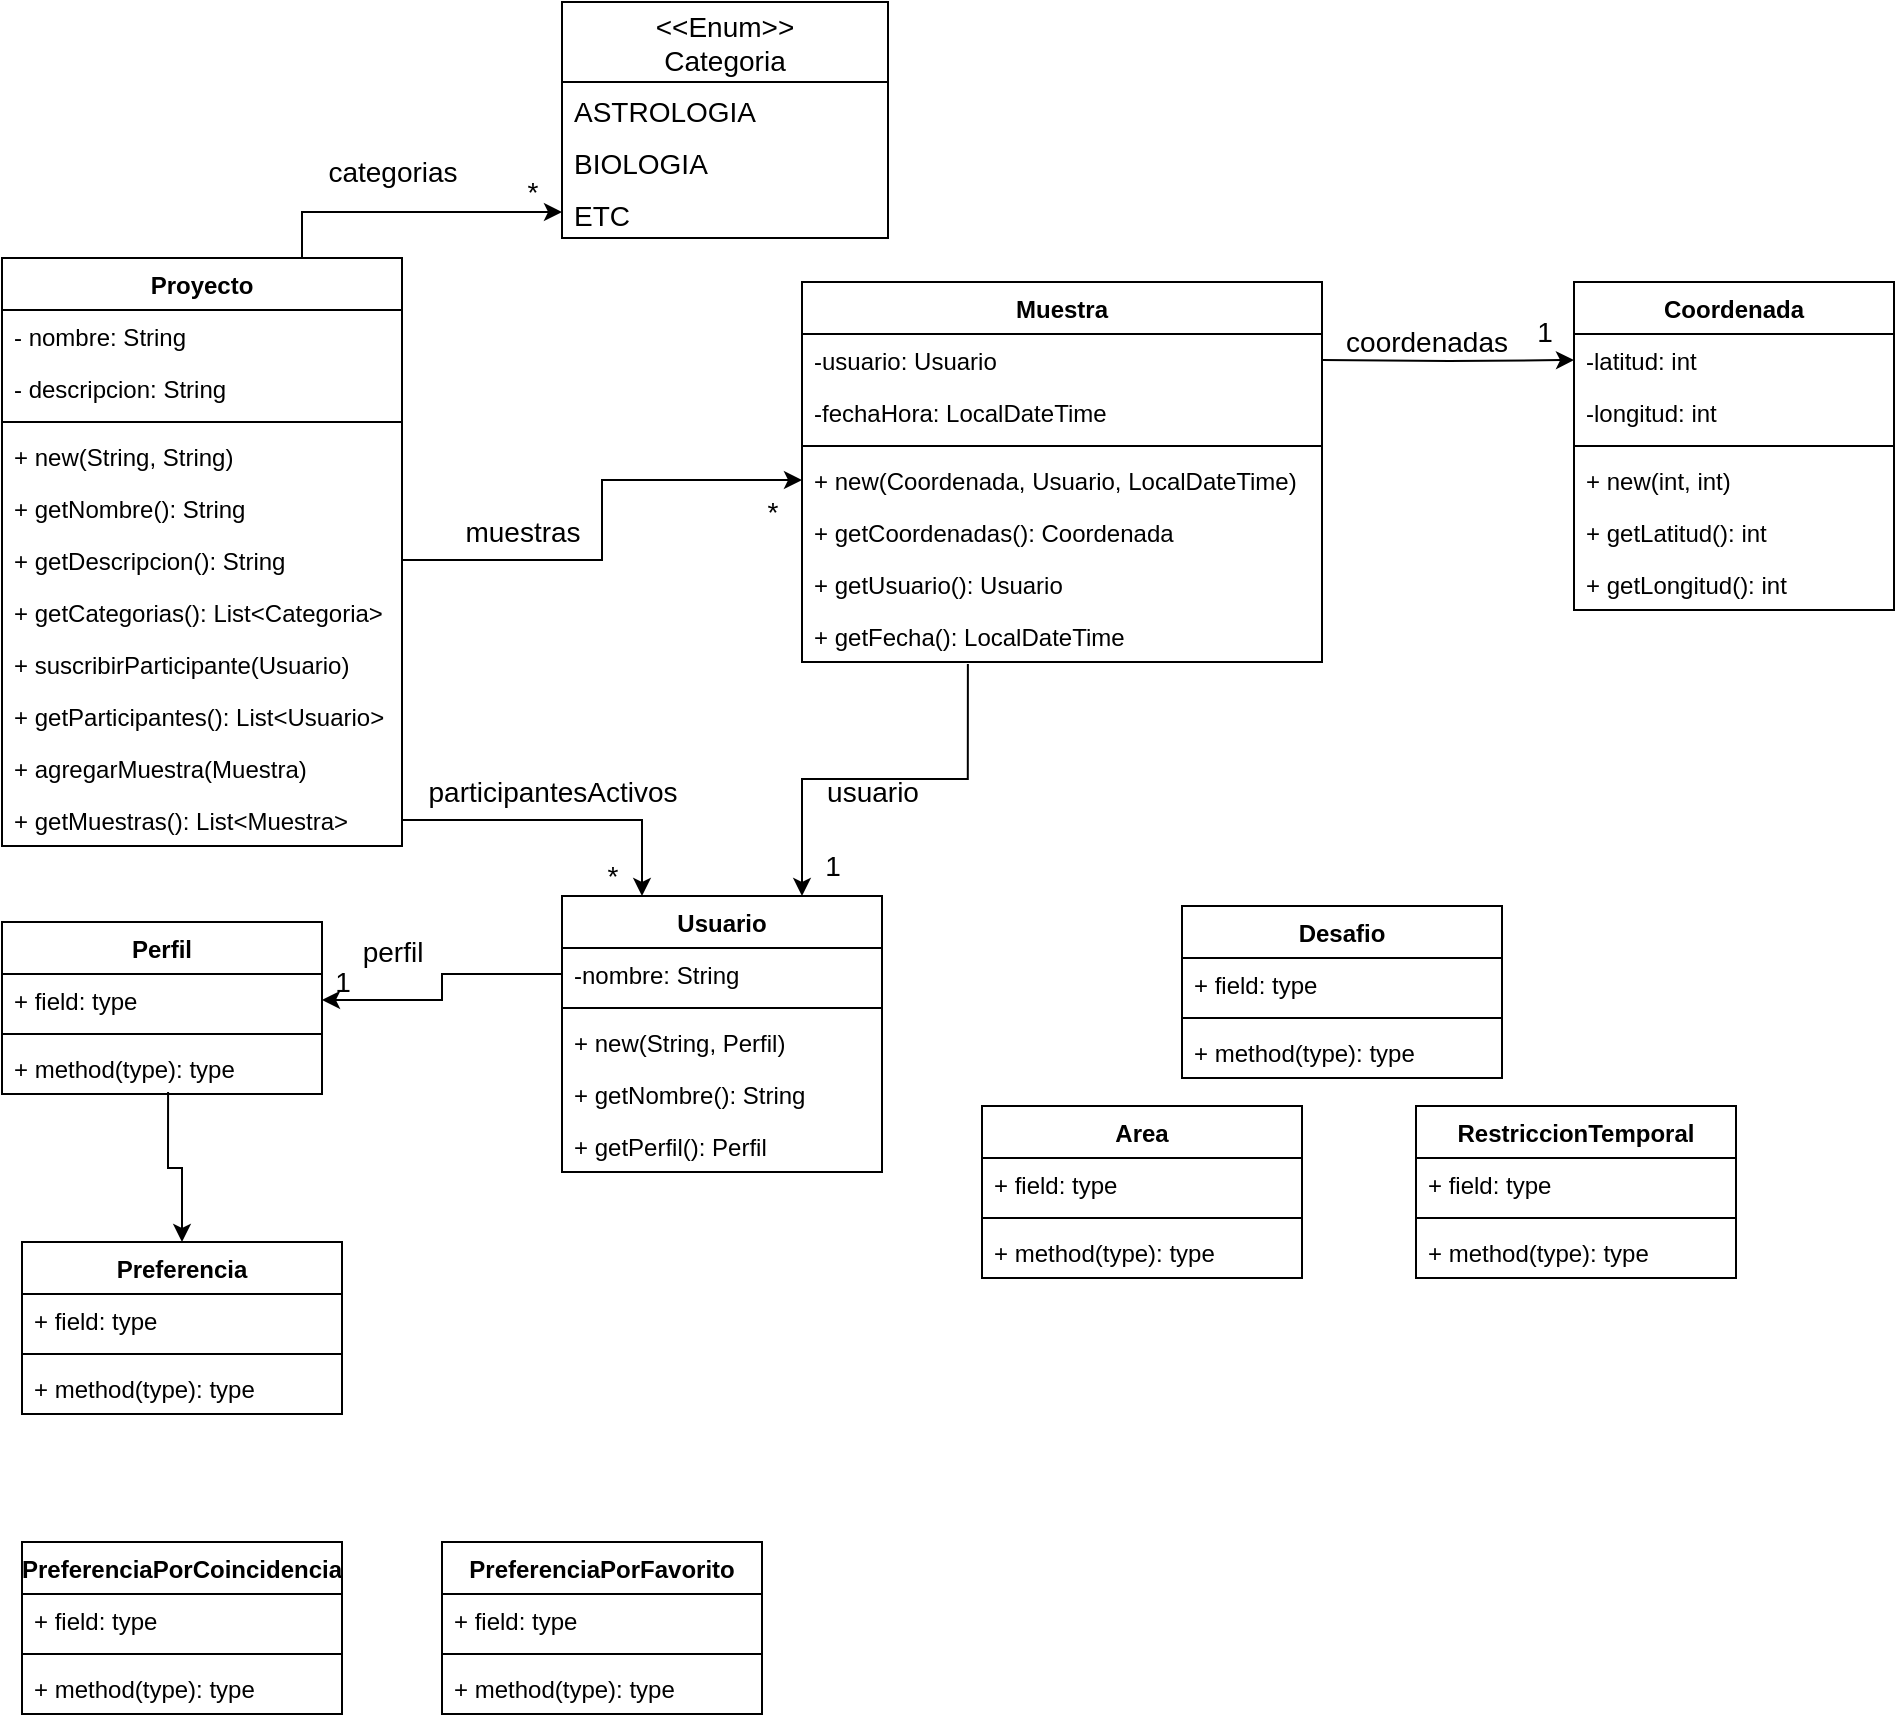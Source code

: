 <mxfile version="20.4.1" type="github">
  <diagram id="KmRj2S9HEu08IqQqdeHc" name="Página-1">
    <mxGraphModel dx="1775" dy="1619" grid="1" gridSize="10" guides="1" tooltips="1" connect="1" arrows="1" fold="1" page="1" pageScale="1" pageWidth="827" pageHeight="1169" math="0" shadow="0">
      <root>
        <mxCell id="0" />
        <mxCell id="1" parent="0" />
        <mxCell id="Svo0fe66QaVzvrl2pAgv-30" style="edgeStyle=orthogonalEdgeStyle;rounded=0;orthogonalLoop=1;jettySize=auto;html=1;exitX=0.75;exitY=0;exitDx=0;exitDy=0;entryX=0;entryY=0.5;entryDx=0;entryDy=0;fontSize=14;" edge="1" parent="1" source="WL6uEssawxtjkzLemfTM-1" target="Svo0fe66QaVzvrl2pAgv-72">
          <mxGeometry relative="1" as="geometry">
            <mxPoint x="420" y="-24" as="targetPoint" />
          </mxGeometry>
        </mxCell>
        <mxCell id="WL6uEssawxtjkzLemfTM-1" value="Proyecto" style="swimlane;fontStyle=1;align=center;verticalAlign=top;childLayout=stackLayout;horizontal=1;startSize=26;horizontalStack=0;resizeParent=1;resizeParentMax=0;resizeLast=0;collapsible=1;marginBottom=0;" parent="1" vertex="1">
          <mxGeometry x="-60" y="-52" width="200" height="294" as="geometry" />
        </mxCell>
        <mxCell id="WL6uEssawxtjkzLemfTM-2" value="- nombre: String" style="text;strokeColor=none;fillColor=none;align=left;verticalAlign=top;spacingLeft=4;spacingRight=4;overflow=hidden;rotatable=0;points=[[0,0.5],[1,0.5]];portConstraint=eastwest;" parent="WL6uEssawxtjkzLemfTM-1" vertex="1">
          <mxGeometry y="26" width="200" height="26" as="geometry" />
        </mxCell>
        <mxCell id="WL6uEssawxtjkzLemfTM-20" value="- descripcion: String" style="text;strokeColor=none;fillColor=none;align=left;verticalAlign=top;spacingLeft=4;spacingRight=4;overflow=hidden;rotatable=0;points=[[0,0.5],[1,0.5]];portConstraint=eastwest;" parent="WL6uEssawxtjkzLemfTM-1" vertex="1">
          <mxGeometry y="52" width="200" height="26" as="geometry" />
        </mxCell>
        <mxCell id="WL6uEssawxtjkzLemfTM-3" value="" style="line;strokeWidth=1;fillColor=none;align=left;verticalAlign=middle;spacingTop=-1;spacingLeft=3;spacingRight=3;rotatable=0;labelPosition=right;points=[];portConstraint=eastwest;strokeColor=inherit;" parent="WL6uEssawxtjkzLemfTM-1" vertex="1">
          <mxGeometry y="78" width="200" height="8" as="geometry" />
        </mxCell>
        <mxCell id="WL6uEssawxtjkzLemfTM-4" value="+ new(String, String)" style="text;strokeColor=none;fillColor=none;align=left;verticalAlign=top;spacingLeft=4;spacingRight=4;overflow=hidden;rotatable=0;points=[[0,0.5],[1,0.5]];portConstraint=eastwest;" parent="WL6uEssawxtjkzLemfTM-1" vertex="1">
          <mxGeometry y="86" width="200" height="26" as="geometry" />
        </mxCell>
        <mxCell id="Svo0fe66QaVzvrl2pAgv-48" value="+ getNombre(): String" style="text;strokeColor=none;fillColor=none;align=left;verticalAlign=top;spacingLeft=4;spacingRight=4;overflow=hidden;rotatable=0;points=[[0,0.5],[1,0.5]];portConstraint=eastwest;" vertex="1" parent="WL6uEssawxtjkzLemfTM-1">
          <mxGeometry y="112" width="200" height="26" as="geometry" />
        </mxCell>
        <mxCell id="Svo0fe66QaVzvrl2pAgv-49" value="+ getDescripcion(): String" style="text;strokeColor=none;fillColor=none;align=left;verticalAlign=top;spacingLeft=4;spacingRight=4;overflow=hidden;rotatable=0;points=[[0,0.5],[1,0.5]];portConstraint=eastwest;" vertex="1" parent="WL6uEssawxtjkzLemfTM-1">
          <mxGeometry y="138" width="200" height="26" as="geometry" />
        </mxCell>
        <mxCell id="Svo0fe66QaVzvrl2pAgv-50" value="+ getCategorias(): List&lt;Categoria&gt;" style="text;strokeColor=none;fillColor=none;align=left;verticalAlign=top;spacingLeft=4;spacingRight=4;overflow=hidden;rotatable=0;points=[[0,0.5],[1,0.5]];portConstraint=eastwest;" vertex="1" parent="WL6uEssawxtjkzLemfTM-1">
          <mxGeometry y="164" width="200" height="26" as="geometry" />
        </mxCell>
        <mxCell id="Svo0fe66QaVzvrl2pAgv-51" value="+ suscribirParticipante(Usuario)" style="text;strokeColor=none;fillColor=none;align=left;verticalAlign=top;spacingLeft=4;spacingRight=4;overflow=hidden;rotatable=0;points=[[0,0.5],[1,0.5]];portConstraint=eastwest;" vertex="1" parent="WL6uEssawxtjkzLemfTM-1">
          <mxGeometry y="190" width="200" height="26" as="geometry" />
        </mxCell>
        <mxCell id="Svo0fe66QaVzvrl2pAgv-53" value="+ getParticipantes(): List&lt;Usuario&gt;" style="text;strokeColor=none;fillColor=none;align=left;verticalAlign=top;spacingLeft=4;spacingRight=4;overflow=hidden;rotatable=0;points=[[0,0.5],[1,0.5]];portConstraint=eastwest;" vertex="1" parent="WL6uEssawxtjkzLemfTM-1">
          <mxGeometry y="216" width="200" height="26" as="geometry" />
        </mxCell>
        <mxCell id="Svo0fe66QaVzvrl2pAgv-52" value="+ agregarMuestra(Muestra)" style="text;strokeColor=none;fillColor=none;align=left;verticalAlign=top;spacingLeft=4;spacingRight=4;overflow=hidden;rotatable=0;points=[[0,0.5],[1,0.5]];portConstraint=eastwest;" vertex="1" parent="WL6uEssawxtjkzLemfTM-1">
          <mxGeometry y="242" width="200" height="26" as="geometry" />
        </mxCell>
        <mxCell id="Svo0fe66QaVzvrl2pAgv-54" value="+ getMuestras(): List&lt;Muestra&gt;" style="text;strokeColor=none;fillColor=none;align=left;verticalAlign=top;spacingLeft=4;spacingRight=4;overflow=hidden;rotatable=0;points=[[0,0.5],[1,0.5]];portConstraint=eastwest;" vertex="1" parent="WL6uEssawxtjkzLemfTM-1">
          <mxGeometry y="268" width="200" height="26" as="geometry" />
        </mxCell>
        <mxCell id="WL6uEssawxtjkzLemfTM-5" value="Usuario" style="swimlane;fontStyle=1;align=center;verticalAlign=top;childLayout=stackLayout;horizontal=1;startSize=26;horizontalStack=0;resizeParent=1;resizeParentMax=0;resizeLast=0;collapsible=1;marginBottom=0;" parent="1" vertex="1">
          <mxGeometry x="220" y="267" width="160" height="138" as="geometry" />
        </mxCell>
        <mxCell id="WL6uEssawxtjkzLemfTM-6" value="-nombre: String" style="text;strokeColor=none;fillColor=none;align=left;verticalAlign=top;spacingLeft=4;spacingRight=4;overflow=hidden;rotatable=0;points=[[0,0.5],[1,0.5]];portConstraint=eastwest;" parent="WL6uEssawxtjkzLemfTM-5" vertex="1">
          <mxGeometry y="26" width="160" height="26" as="geometry" />
        </mxCell>
        <mxCell id="WL6uEssawxtjkzLemfTM-7" value="" style="line;strokeWidth=1;fillColor=none;align=left;verticalAlign=middle;spacingTop=-1;spacingLeft=3;spacingRight=3;rotatable=0;labelPosition=right;points=[];portConstraint=eastwest;strokeColor=inherit;" parent="WL6uEssawxtjkzLemfTM-5" vertex="1">
          <mxGeometry y="52" width="160" height="8" as="geometry" />
        </mxCell>
        <mxCell id="WL6uEssawxtjkzLemfTM-8" value="+ new(String, Perfil)" style="text;strokeColor=none;fillColor=none;align=left;verticalAlign=top;spacingLeft=4;spacingRight=4;overflow=hidden;rotatable=0;points=[[0,0.5],[1,0.5]];portConstraint=eastwest;" parent="WL6uEssawxtjkzLemfTM-5" vertex="1">
          <mxGeometry y="60" width="160" height="26" as="geometry" />
        </mxCell>
        <mxCell id="Svo0fe66QaVzvrl2pAgv-76" value="+ getNombre(): String" style="text;strokeColor=none;fillColor=none;align=left;verticalAlign=top;spacingLeft=4;spacingRight=4;overflow=hidden;rotatable=0;points=[[0,0.5],[1,0.5]];portConstraint=eastwest;" vertex="1" parent="WL6uEssawxtjkzLemfTM-5">
          <mxGeometry y="86" width="160" height="26" as="geometry" />
        </mxCell>
        <mxCell id="Svo0fe66QaVzvrl2pAgv-77" value="+ getPerfil(): Perfil" style="text;strokeColor=none;fillColor=none;align=left;verticalAlign=top;spacingLeft=4;spacingRight=4;overflow=hidden;rotatable=0;points=[[0,0.5],[1,0.5]];portConstraint=eastwest;" vertex="1" parent="WL6uEssawxtjkzLemfTM-5">
          <mxGeometry y="112" width="160" height="26" as="geometry" />
        </mxCell>
        <mxCell id="WL6uEssawxtjkzLemfTM-9" value="Muestra" style="swimlane;fontStyle=1;align=center;verticalAlign=top;childLayout=stackLayout;horizontal=1;startSize=26;horizontalStack=0;resizeParent=1;resizeParentMax=0;resizeLast=0;collapsible=1;marginBottom=0;" parent="1" vertex="1">
          <mxGeometry x="340" y="-40" width="260" height="190" as="geometry" />
        </mxCell>
        <mxCell id="Svo0fe66QaVzvrl2pAgv-56" value="-usuario: Usuario" style="text;strokeColor=none;fillColor=none;align=left;verticalAlign=top;spacingLeft=4;spacingRight=4;overflow=hidden;rotatable=0;points=[[0,0.5],[1,0.5]];portConstraint=eastwest;" vertex="1" parent="WL6uEssawxtjkzLemfTM-9">
          <mxGeometry y="26" width="260" height="26" as="geometry" />
        </mxCell>
        <mxCell id="Svo0fe66QaVzvrl2pAgv-57" value="-fechaHora: LocalDateTime" style="text;strokeColor=none;fillColor=none;align=left;verticalAlign=top;spacingLeft=4;spacingRight=4;overflow=hidden;rotatable=0;points=[[0,0.5],[1,0.5]];portConstraint=eastwest;" vertex="1" parent="WL6uEssawxtjkzLemfTM-9">
          <mxGeometry y="52" width="260" height="26" as="geometry" />
        </mxCell>
        <mxCell id="WL6uEssawxtjkzLemfTM-11" value="" style="line;strokeWidth=1;fillColor=none;align=left;verticalAlign=middle;spacingTop=-1;spacingLeft=3;spacingRight=3;rotatable=0;labelPosition=right;points=[];portConstraint=eastwest;strokeColor=inherit;" parent="WL6uEssawxtjkzLemfTM-9" vertex="1">
          <mxGeometry y="78" width="260" height="8" as="geometry" />
        </mxCell>
        <mxCell id="WL6uEssawxtjkzLemfTM-12" value="+ new(Coordenada, Usuario, LocalDateTime)" style="text;strokeColor=none;fillColor=none;align=left;verticalAlign=top;spacingLeft=4;spacingRight=4;overflow=hidden;rotatable=0;points=[[0,0.5],[1,0.5]];portConstraint=eastwest;" parent="WL6uEssawxtjkzLemfTM-9" vertex="1">
          <mxGeometry y="86" width="260" height="26" as="geometry" />
        </mxCell>
        <mxCell id="Svo0fe66QaVzvrl2pAgv-58" value="+ getCoordenadas(): Coordenada" style="text;strokeColor=none;fillColor=none;align=left;verticalAlign=top;spacingLeft=4;spacingRight=4;overflow=hidden;rotatable=0;points=[[0,0.5],[1,0.5]];portConstraint=eastwest;" vertex="1" parent="WL6uEssawxtjkzLemfTM-9">
          <mxGeometry y="112" width="260" height="26" as="geometry" />
        </mxCell>
        <mxCell id="Svo0fe66QaVzvrl2pAgv-59" value="+ getUsuario(): Usuario" style="text;strokeColor=none;fillColor=none;align=left;verticalAlign=top;spacingLeft=4;spacingRight=4;overflow=hidden;rotatable=0;points=[[0,0.5],[1,0.5]];portConstraint=eastwest;" vertex="1" parent="WL6uEssawxtjkzLemfTM-9">
          <mxGeometry y="138" width="260" height="26" as="geometry" />
        </mxCell>
        <mxCell id="Svo0fe66QaVzvrl2pAgv-60" value="+ getFecha(): LocalDateTime" style="text;strokeColor=none;fillColor=none;align=left;verticalAlign=top;spacingLeft=4;spacingRight=4;overflow=hidden;rotatable=0;points=[[0,0.5],[1,0.5]];portConstraint=eastwest;" vertex="1" parent="WL6uEssawxtjkzLemfTM-9">
          <mxGeometry y="164" width="260" height="26" as="geometry" />
        </mxCell>
        <mxCell id="WL6uEssawxtjkzLemfTM-21" value="Coordenada" style="swimlane;fontStyle=1;align=center;verticalAlign=top;childLayout=stackLayout;horizontal=1;startSize=26;horizontalStack=0;resizeParent=1;resizeParentMax=0;resizeLast=0;collapsible=1;marginBottom=0;" parent="1" vertex="1">
          <mxGeometry x="726" y="-40" width="160" height="164" as="geometry" />
        </mxCell>
        <mxCell id="WL6uEssawxtjkzLemfTM-22" value="-latitud: int" style="text;strokeColor=none;fillColor=none;align=left;verticalAlign=top;spacingLeft=4;spacingRight=4;overflow=hidden;rotatable=0;points=[[0,0.5],[1,0.5]];portConstraint=eastwest;" parent="WL6uEssawxtjkzLemfTM-21" vertex="1">
          <mxGeometry y="26" width="160" height="26" as="geometry" />
        </mxCell>
        <mxCell id="Svo0fe66QaVzvrl2pAgv-65" value="-longitud: int" style="text;strokeColor=none;fillColor=none;align=left;verticalAlign=top;spacingLeft=4;spacingRight=4;overflow=hidden;rotatable=0;points=[[0,0.5],[1,0.5]];portConstraint=eastwest;" vertex="1" parent="WL6uEssawxtjkzLemfTM-21">
          <mxGeometry y="52" width="160" height="26" as="geometry" />
        </mxCell>
        <mxCell id="WL6uEssawxtjkzLemfTM-23" value="" style="line;strokeWidth=1;fillColor=none;align=left;verticalAlign=middle;spacingTop=-1;spacingLeft=3;spacingRight=3;rotatable=0;labelPosition=right;points=[];portConstraint=eastwest;strokeColor=inherit;" parent="WL6uEssawxtjkzLemfTM-21" vertex="1">
          <mxGeometry y="78" width="160" height="8" as="geometry" />
        </mxCell>
        <mxCell id="WL6uEssawxtjkzLemfTM-24" value="+ new(int, int)" style="text;strokeColor=none;fillColor=none;align=left;verticalAlign=top;spacingLeft=4;spacingRight=4;overflow=hidden;rotatable=0;points=[[0,0.5],[1,0.5]];portConstraint=eastwest;" parent="WL6uEssawxtjkzLemfTM-21" vertex="1">
          <mxGeometry y="86" width="160" height="26" as="geometry" />
        </mxCell>
        <mxCell id="Svo0fe66QaVzvrl2pAgv-66" value="+ getLatitud(): int" style="text;strokeColor=none;fillColor=none;align=left;verticalAlign=top;spacingLeft=4;spacingRight=4;overflow=hidden;rotatable=0;points=[[0,0.5],[1,0.5]];portConstraint=eastwest;" vertex="1" parent="WL6uEssawxtjkzLemfTM-21">
          <mxGeometry y="112" width="160" height="26" as="geometry" />
        </mxCell>
        <mxCell id="Svo0fe66QaVzvrl2pAgv-67" value="+ getLongitud(): int" style="text;strokeColor=none;fillColor=none;align=left;verticalAlign=top;spacingLeft=4;spacingRight=4;overflow=hidden;rotatable=0;points=[[0,0.5],[1,0.5]];portConstraint=eastwest;" vertex="1" parent="WL6uEssawxtjkzLemfTM-21">
          <mxGeometry y="138" width="160" height="26" as="geometry" />
        </mxCell>
        <mxCell id="WL6uEssawxtjkzLemfTM-26" value="Perfil" style="swimlane;fontStyle=1;align=center;verticalAlign=top;childLayout=stackLayout;horizontal=1;startSize=26;horizontalStack=0;resizeParent=1;resizeParentMax=0;resizeLast=0;collapsible=1;marginBottom=0;" parent="1" vertex="1">
          <mxGeometry x="-60" y="280" width="160" height="86" as="geometry" />
        </mxCell>
        <mxCell id="WL6uEssawxtjkzLemfTM-27" value="+ field: type" style="text;strokeColor=none;fillColor=none;align=left;verticalAlign=top;spacingLeft=4;spacingRight=4;overflow=hidden;rotatable=0;points=[[0,0.5],[1,0.5]];portConstraint=eastwest;" parent="WL6uEssawxtjkzLemfTM-26" vertex="1">
          <mxGeometry y="26" width="160" height="26" as="geometry" />
        </mxCell>
        <mxCell id="WL6uEssawxtjkzLemfTM-28" value="" style="line;strokeWidth=1;fillColor=none;align=left;verticalAlign=middle;spacingTop=-1;spacingLeft=3;spacingRight=3;rotatable=0;labelPosition=right;points=[];portConstraint=eastwest;strokeColor=inherit;" parent="WL6uEssawxtjkzLemfTM-26" vertex="1">
          <mxGeometry y="52" width="160" height="8" as="geometry" />
        </mxCell>
        <mxCell id="WL6uEssawxtjkzLemfTM-29" value="+ method(type): type" style="text;strokeColor=none;fillColor=none;align=left;verticalAlign=top;spacingLeft=4;spacingRight=4;overflow=hidden;rotatable=0;points=[[0,0.5],[1,0.5]];portConstraint=eastwest;" parent="WL6uEssawxtjkzLemfTM-26" vertex="1">
          <mxGeometry y="60" width="160" height="26" as="geometry" />
        </mxCell>
        <mxCell id="WL6uEssawxtjkzLemfTM-30" value="Preferencia" style="swimlane;fontStyle=1;align=center;verticalAlign=top;childLayout=stackLayout;horizontal=1;startSize=26;horizontalStack=0;resizeParent=1;resizeParentMax=0;resizeLast=0;collapsible=1;marginBottom=0;" parent="1" vertex="1">
          <mxGeometry x="-50" y="440" width="160" height="86" as="geometry" />
        </mxCell>
        <mxCell id="WL6uEssawxtjkzLemfTM-31" value="+ field: type" style="text;strokeColor=none;fillColor=none;align=left;verticalAlign=top;spacingLeft=4;spacingRight=4;overflow=hidden;rotatable=0;points=[[0,0.5],[1,0.5]];portConstraint=eastwest;" parent="WL6uEssawxtjkzLemfTM-30" vertex="1">
          <mxGeometry y="26" width="160" height="26" as="geometry" />
        </mxCell>
        <mxCell id="WL6uEssawxtjkzLemfTM-32" value="" style="line;strokeWidth=1;fillColor=none;align=left;verticalAlign=middle;spacingTop=-1;spacingLeft=3;spacingRight=3;rotatable=0;labelPosition=right;points=[];portConstraint=eastwest;strokeColor=inherit;" parent="WL6uEssawxtjkzLemfTM-30" vertex="1">
          <mxGeometry y="52" width="160" height="8" as="geometry" />
        </mxCell>
        <mxCell id="WL6uEssawxtjkzLemfTM-33" value="+ method(type): type" style="text;strokeColor=none;fillColor=none;align=left;verticalAlign=top;spacingLeft=4;spacingRight=4;overflow=hidden;rotatable=0;points=[[0,0.5],[1,0.5]];portConstraint=eastwest;" parent="WL6uEssawxtjkzLemfTM-30" vertex="1">
          <mxGeometry y="60" width="160" height="26" as="geometry" />
        </mxCell>
        <mxCell id="WL6uEssawxtjkzLemfTM-34" style="edgeStyle=orthogonalEdgeStyle;rounded=0;orthogonalLoop=1;jettySize=auto;html=1;entryX=0.5;entryY=0;entryDx=0;entryDy=0;exitX=0.519;exitY=0.962;exitDx=0;exitDy=0;exitPerimeter=0;" parent="1" source="WL6uEssawxtjkzLemfTM-29" target="WL6uEssawxtjkzLemfTM-30" edge="1">
          <mxGeometry relative="1" as="geometry">
            <mxPoint x="20" y="520" as="sourcePoint" />
          </mxGeometry>
        </mxCell>
        <mxCell id="WL6uEssawxtjkzLemfTM-35" style="edgeStyle=orthogonalEdgeStyle;rounded=0;orthogonalLoop=1;jettySize=auto;html=1;exitX=0;exitY=0.5;exitDx=0;exitDy=0;entryX=1;entryY=0.5;entryDx=0;entryDy=0;" parent="1" source="WL6uEssawxtjkzLemfTM-6" target="WL6uEssawxtjkzLemfTM-27" edge="1">
          <mxGeometry relative="1" as="geometry" />
        </mxCell>
        <mxCell id="Svo0fe66QaVzvrl2pAgv-1" value="PreferenciaPorFavorito" style="swimlane;fontStyle=1;align=center;verticalAlign=top;childLayout=stackLayout;horizontal=1;startSize=26;horizontalStack=0;resizeParent=1;resizeParentMax=0;resizeLast=0;collapsible=1;marginBottom=0;" vertex="1" parent="1">
          <mxGeometry x="160" y="590" width="160" height="86" as="geometry" />
        </mxCell>
        <mxCell id="Svo0fe66QaVzvrl2pAgv-2" value="+ field: type" style="text;strokeColor=none;fillColor=none;align=left;verticalAlign=top;spacingLeft=4;spacingRight=4;overflow=hidden;rotatable=0;points=[[0,0.5],[1,0.5]];portConstraint=eastwest;" vertex="1" parent="Svo0fe66QaVzvrl2pAgv-1">
          <mxGeometry y="26" width="160" height="26" as="geometry" />
        </mxCell>
        <mxCell id="Svo0fe66QaVzvrl2pAgv-3" value="" style="line;strokeWidth=1;fillColor=none;align=left;verticalAlign=middle;spacingTop=-1;spacingLeft=3;spacingRight=3;rotatable=0;labelPosition=right;points=[];portConstraint=eastwest;strokeColor=inherit;" vertex="1" parent="Svo0fe66QaVzvrl2pAgv-1">
          <mxGeometry y="52" width="160" height="8" as="geometry" />
        </mxCell>
        <mxCell id="Svo0fe66QaVzvrl2pAgv-4" value="+ method(type): type" style="text;strokeColor=none;fillColor=none;align=left;verticalAlign=top;spacingLeft=4;spacingRight=4;overflow=hidden;rotatable=0;points=[[0,0.5],[1,0.5]];portConstraint=eastwest;" vertex="1" parent="Svo0fe66QaVzvrl2pAgv-1">
          <mxGeometry y="60" width="160" height="26" as="geometry" />
        </mxCell>
        <mxCell id="Svo0fe66QaVzvrl2pAgv-5" value="PreferenciaPorCoincidencia" style="swimlane;fontStyle=1;align=center;verticalAlign=top;childLayout=stackLayout;horizontal=1;startSize=26;horizontalStack=0;resizeParent=1;resizeParentMax=0;resizeLast=0;collapsible=1;marginBottom=0;" vertex="1" parent="1">
          <mxGeometry x="-50" y="590" width="160" height="86" as="geometry" />
        </mxCell>
        <mxCell id="Svo0fe66QaVzvrl2pAgv-6" value="+ field: type" style="text;strokeColor=none;fillColor=none;align=left;verticalAlign=top;spacingLeft=4;spacingRight=4;overflow=hidden;rotatable=0;points=[[0,0.5],[1,0.5]];portConstraint=eastwest;" vertex="1" parent="Svo0fe66QaVzvrl2pAgv-5">
          <mxGeometry y="26" width="160" height="26" as="geometry" />
        </mxCell>
        <mxCell id="Svo0fe66QaVzvrl2pAgv-7" value="" style="line;strokeWidth=1;fillColor=none;align=left;verticalAlign=middle;spacingTop=-1;spacingLeft=3;spacingRight=3;rotatable=0;labelPosition=right;points=[];portConstraint=eastwest;strokeColor=inherit;" vertex="1" parent="Svo0fe66QaVzvrl2pAgv-5">
          <mxGeometry y="52" width="160" height="8" as="geometry" />
        </mxCell>
        <mxCell id="Svo0fe66QaVzvrl2pAgv-8" value="+ method(type): type" style="text;strokeColor=none;fillColor=none;align=left;verticalAlign=top;spacingLeft=4;spacingRight=4;overflow=hidden;rotatable=0;points=[[0,0.5],[1,0.5]];portConstraint=eastwest;" vertex="1" parent="Svo0fe66QaVzvrl2pAgv-5">
          <mxGeometry y="60" width="160" height="26" as="geometry" />
        </mxCell>
        <mxCell id="Svo0fe66QaVzvrl2pAgv-9" value="Desafio" style="swimlane;fontStyle=1;align=center;verticalAlign=top;childLayout=stackLayout;horizontal=1;startSize=26;horizontalStack=0;resizeParent=1;resizeParentMax=0;resizeLast=0;collapsible=1;marginBottom=0;" vertex="1" parent="1">
          <mxGeometry x="530" y="272" width="160" height="86" as="geometry" />
        </mxCell>
        <mxCell id="Svo0fe66QaVzvrl2pAgv-10" value="+ field: type" style="text;strokeColor=none;fillColor=none;align=left;verticalAlign=top;spacingLeft=4;spacingRight=4;overflow=hidden;rotatable=0;points=[[0,0.5],[1,0.5]];portConstraint=eastwest;" vertex="1" parent="Svo0fe66QaVzvrl2pAgv-9">
          <mxGeometry y="26" width="160" height="26" as="geometry" />
        </mxCell>
        <mxCell id="Svo0fe66QaVzvrl2pAgv-11" value="" style="line;strokeWidth=1;fillColor=none;align=left;verticalAlign=middle;spacingTop=-1;spacingLeft=3;spacingRight=3;rotatable=0;labelPosition=right;points=[];portConstraint=eastwest;strokeColor=inherit;" vertex="1" parent="Svo0fe66QaVzvrl2pAgv-9">
          <mxGeometry y="52" width="160" height="8" as="geometry" />
        </mxCell>
        <mxCell id="Svo0fe66QaVzvrl2pAgv-12" value="+ method(type): type" style="text;strokeColor=none;fillColor=none;align=left;verticalAlign=top;spacingLeft=4;spacingRight=4;overflow=hidden;rotatable=0;points=[[0,0.5],[1,0.5]];portConstraint=eastwest;" vertex="1" parent="Svo0fe66QaVzvrl2pAgv-9">
          <mxGeometry y="60" width="160" height="26" as="geometry" />
        </mxCell>
        <mxCell id="Svo0fe66QaVzvrl2pAgv-13" value="RestriccionTemporal" style="swimlane;fontStyle=1;align=center;verticalAlign=top;childLayout=stackLayout;horizontal=1;startSize=26;horizontalStack=0;resizeParent=1;resizeParentMax=0;resizeLast=0;collapsible=1;marginBottom=0;" vertex="1" parent="1">
          <mxGeometry x="647" y="372" width="160" height="86" as="geometry" />
        </mxCell>
        <mxCell id="Svo0fe66QaVzvrl2pAgv-14" value="+ field: type" style="text;strokeColor=none;fillColor=none;align=left;verticalAlign=top;spacingLeft=4;spacingRight=4;overflow=hidden;rotatable=0;points=[[0,0.5],[1,0.5]];portConstraint=eastwest;" vertex="1" parent="Svo0fe66QaVzvrl2pAgv-13">
          <mxGeometry y="26" width="160" height="26" as="geometry" />
        </mxCell>
        <mxCell id="Svo0fe66QaVzvrl2pAgv-15" value="" style="line;strokeWidth=1;fillColor=none;align=left;verticalAlign=middle;spacingTop=-1;spacingLeft=3;spacingRight=3;rotatable=0;labelPosition=right;points=[];portConstraint=eastwest;strokeColor=inherit;" vertex="1" parent="Svo0fe66QaVzvrl2pAgv-13">
          <mxGeometry y="52" width="160" height="8" as="geometry" />
        </mxCell>
        <mxCell id="Svo0fe66QaVzvrl2pAgv-16" value="+ method(type): type" style="text;strokeColor=none;fillColor=none;align=left;verticalAlign=top;spacingLeft=4;spacingRight=4;overflow=hidden;rotatable=0;points=[[0,0.5],[1,0.5]];portConstraint=eastwest;" vertex="1" parent="Svo0fe66QaVzvrl2pAgv-13">
          <mxGeometry y="60" width="160" height="26" as="geometry" />
        </mxCell>
        <mxCell id="Svo0fe66QaVzvrl2pAgv-17" value="Area" style="swimlane;fontStyle=1;align=center;verticalAlign=top;childLayout=stackLayout;horizontal=1;startSize=26;horizontalStack=0;resizeParent=1;resizeParentMax=0;resizeLast=0;collapsible=1;marginBottom=0;" vertex="1" parent="1">
          <mxGeometry x="430" y="372" width="160" height="86" as="geometry" />
        </mxCell>
        <mxCell id="Svo0fe66QaVzvrl2pAgv-18" value="+ field: type" style="text;strokeColor=none;fillColor=none;align=left;verticalAlign=top;spacingLeft=4;spacingRight=4;overflow=hidden;rotatable=0;points=[[0,0.5],[1,0.5]];portConstraint=eastwest;" vertex="1" parent="Svo0fe66QaVzvrl2pAgv-17">
          <mxGeometry y="26" width="160" height="26" as="geometry" />
        </mxCell>
        <mxCell id="Svo0fe66QaVzvrl2pAgv-19" value="" style="line;strokeWidth=1;fillColor=none;align=left;verticalAlign=middle;spacingTop=-1;spacingLeft=3;spacingRight=3;rotatable=0;labelPosition=right;points=[];portConstraint=eastwest;strokeColor=inherit;" vertex="1" parent="Svo0fe66QaVzvrl2pAgv-17">
          <mxGeometry y="52" width="160" height="8" as="geometry" />
        </mxCell>
        <mxCell id="Svo0fe66QaVzvrl2pAgv-20" value="+ method(type): type" style="text;strokeColor=none;fillColor=none;align=left;verticalAlign=top;spacingLeft=4;spacingRight=4;overflow=hidden;rotatable=0;points=[[0,0.5],[1,0.5]];portConstraint=eastwest;" vertex="1" parent="Svo0fe66QaVzvrl2pAgv-17">
          <mxGeometry y="60" width="160" height="26" as="geometry" />
        </mxCell>
        <mxCell id="Svo0fe66QaVzvrl2pAgv-27" style="edgeStyle=orthogonalEdgeStyle;rounded=0;orthogonalLoop=1;jettySize=auto;html=1;exitX=1;exitY=0.5;exitDx=0;exitDy=0;entryX=0;entryY=0.5;entryDx=0;entryDy=0;fontSize=14;" edge="1" parent="1" target="WL6uEssawxtjkzLemfTM-22">
          <mxGeometry relative="1" as="geometry">
            <mxPoint x="600" y="-1" as="sourcePoint" />
          </mxGeometry>
        </mxCell>
        <mxCell id="Svo0fe66QaVzvrl2pAgv-31" value="categorias" style="text;html=1;align=center;verticalAlign=middle;resizable=0;points=[];autosize=1;strokeColor=none;fillColor=none;fontSize=14;" vertex="1" parent="1">
          <mxGeometry x="90" y="-110" width="90" height="30" as="geometry" />
        </mxCell>
        <mxCell id="Svo0fe66QaVzvrl2pAgv-32" value="*" style="text;html=1;align=center;verticalAlign=middle;resizable=0;points=[];autosize=1;strokeColor=none;fillColor=none;fontSize=14;" vertex="1" parent="1">
          <mxGeometry x="190" y="-100" width="30" height="30" as="geometry" />
        </mxCell>
        <mxCell id="Svo0fe66QaVzvrl2pAgv-33" value="*" style="text;html=1;align=center;verticalAlign=middle;resizable=0;points=[];autosize=1;strokeColor=none;fillColor=none;fontSize=14;" vertex="1" parent="1">
          <mxGeometry x="310" y="60" width="30" height="30" as="geometry" />
        </mxCell>
        <mxCell id="Svo0fe66QaVzvrl2pAgv-34" value="muestras" style="text;html=1;align=center;verticalAlign=middle;resizable=0;points=[];autosize=1;strokeColor=none;fillColor=none;fontSize=14;" vertex="1" parent="1">
          <mxGeometry x="160" y="70" width="80" height="30" as="geometry" />
        </mxCell>
        <mxCell id="Svo0fe66QaVzvrl2pAgv-36" value="*" style="text;html=1;align=center;verticalAlign=middle;resizable=0;points=[];autosize=1;strokeColor=none;fillColor=none;fontSize=14;" vertex="1" parent="1">
          <mxGeometry x="230" y="242" width="30" height="30" as="geometry" />
        </mxCell>
        <mxCell id="Svo0fe66QaVzvrl2pAgv-37" value="participantesActivos" style="text;html=1;align=center;verticalAlign=middle;resizable=0;points=[];autosize=1;strokeColor=none;fillColor=none;fontSize=14;" vertex="1" parent="1">
          <mxGeometry x="140" y="200" width="150" height="30" as="geometry" />
        </mxCell>
        <mxCell id="Svo0fe66QaVzvrl2pAgv-38" value="perfil" style="text;html=1;align=center;verticalAlign=middle;resizable=0;points=[];autosize=1;strokeColor=none;fillColor=none;fontSize=14;" vertex="1" parent="1">
          <mxGeometry x="110" y="280" width="50" height="30" as="geometry" />
        </mxCell>
        <mxCell id="Svo0fe66QaVzvrl2pAgv-43" value="usuario" style="text;html=1;align=center;verticalAlign=middle;resizable=0;points=[];autosize=1;strokeColor=none;fillColor=none;fontSize=14;" vertex="1" parent="1">
          <mxGeometry x="340" y="200" width="70" height="30" as="geometry" />
        </mxCell>
        <mxCell id="Svo0fe66QaVzvrl2pAgv-44" value="1" style="text;html=1;align=center;verticalAlign=middle;resizable=0;points=[];autosize=1;strokeColor=none;fillColor=none;fontSize=14;" vertex="1" parent="1">
          <mxGeometry x="340" y="237" width="30" height="30" as="geometry" />
        </mxCell>
        <mxCell id="Svo0fe66QaVzvrl2pAgv-45" value="1" style="text;html=1;align=center;verticalAlign=middle;resizable=0;points=[];autosize=1;strokeColor=none;fillColor=none;fontSize=14;" vertex="1" parent="1">
          <mxGeometry x="696" y="-30" width="30" height="30" as="geometry" />
        </mxCell>
        <mxCell id="Svo0fe66QaVzvrl2pAgv-47" value="1" style="text;html=1;align=center;verticalAlign=middle;resizable=0;points=[];autosize=1;strokeColor=none;fillColor=none;fontSize=14;" vertex="1" parent="1">
          <mxGeometry x="95" y="295" width="30" height="30" as="geometry" />
        </mxCell>
        <mxCell id="Svo0fe66QaVzvrl2pAgv-61" style="edgeStyle=orthogonalEdgeStyle;rounded=0;orthogonalLoop=1;jettySize=auto;html=1;exitX=1;exitY=0.5;exitDx=0;exitDy=0;entryX=0;entryY=0.5;entryDx=0;entryDy=0;fontSize=14;" edge="1" parent="1" source="Svo0fe66QaVzvrl2pAgv-49" target="WL6uEssawxtjkzLemfTM-12">
          <mxGeometry relative="1" as="geometry" />
        </mxCell>
        <mxCell id="Svo0fe66QaVzvrl2pAgv-69" value="&lt;&lt;Enum&gt;&gt;&#xa;Categoria" style="swimlane;fontStyle=0;childLayout=stackLayout;horizontal=1;startSize=40;fillColor=none;horizontalStack=0;resizeParent=1;resizeParentMax=0;resizeLast=0;collapsible=1;marginBottom=0;fontSize=14;" vertex="1" parent="1">
          <mxGeometry x="220" y="-180" width="163" height="118" as="geometry" />
        </mxCell>
        <mxCell id="Svo0fe66QaVzvrl2pAgv-70" value="ASTROLOGIA" style="text;strokeColor=none;fillColor=none;align=left;verticalAlign=top;spacingLeft=4;spacingRight=4;overflow=hidden;rotatable=0;points=[[0,0.5],[1,0.5]];portConstraint=eastwest;fontSize=14;" vertex="1" parent="Svo0fe66QaVzvrl2pAgv-69">
          <mxGeometry y="40" width="163" height="26" as="geometry" />
        </mxCell>
        <mxCell id="Svo0fe66QaVzvrl2pAgv-71" value="BIOLOGIA" style="text;strokeColor=none;fillColor=none;align=left;verticalAlign=top;spacingLeft=4;spacingRight=4;overflow=hidden;rotatable=0;points=[[0,0.5],[1,0.5]];portConstraint=eastwest;fontSize=14;" vertex="1" parent="Svo0fe66QaVzvrl2pAgv-69">
          <mxGeometry y="66" width="163" height="26" as="geometry" />
        </mxCell>
        <mxCell id="Svo0fe66QaVzvrl2pAgv-72" value="ETC" style="text;strokeColor=none;fillColor=none;align=left;verticalAlign=top;spacingLeft=4;spacingRight=4;overflow=hidden;rotatable=0;points=[[0,0.5],[1,0.5]];portConstraint=eastwest;fontSize=14;" vertex="1" parent="Svo0fe66QaVzvrl2pAgv-69">
          <mxGeometry y="92" width="163" height="26" as="geometry" />
        </mxCell>
        <mxCell id="Svo0fe66QaVzvrl2pAgv-73" value="coordenadas" style="text;html=1;align=center;verticalAlign=middle;resizable=0;points=[];autosize=1;strokeColor=none;fillColor=none;fontSize=14;" vertex="1" parent="1">
          <mxGeometry x="602" y="-25" width="100" height="30" as="geometry" />
        </mxCell>
        <mxCell id="Svo0fe66QaVzvrl2pAgv-74" style="edgeStyle=orthogonalEdgeStyle;rounded=0;orthogonalLoop=1;jettySize=auto;html=1;exitX=1;exitY=0.5;exitDx=0;exitDy=0;entryX=0.25;entryY=0;entryDx=0;entryDy=0;fontSize=14;" edge="1" parent="1" source="Svo0fe66QaVzvrl2pAgv-54" target="WL6uEssawxtjkzLemfTM-5">
          <mxGeometry relative="1" as="geometry" />
        </mxCell>
        <mxCell id="Svo0fe66QaVzvrl2pAgv-75" style="edgeStyle=orthogonalEdgeStyle;rounded=0;orthogonalLoop=1;jettySize=auto;html=1;exitX=0.319;exitY=1.038;exitDx=0;exitDy=0;entryX=0.75;entryY=0;entryDx=0;entryDy=0;fontSize=14;exitPerimeter=0;" edge="1" parent="1" source="Svo0fe66QaVzvrl2pAgv-60" target="WL6uEssawxtjkzLemfTM-5">
          <mxGeometry relative="1" as="geometry" />
        </mxCell>
      </root>
    </mxGraphModel>
  </diagram>
</mxfile>

